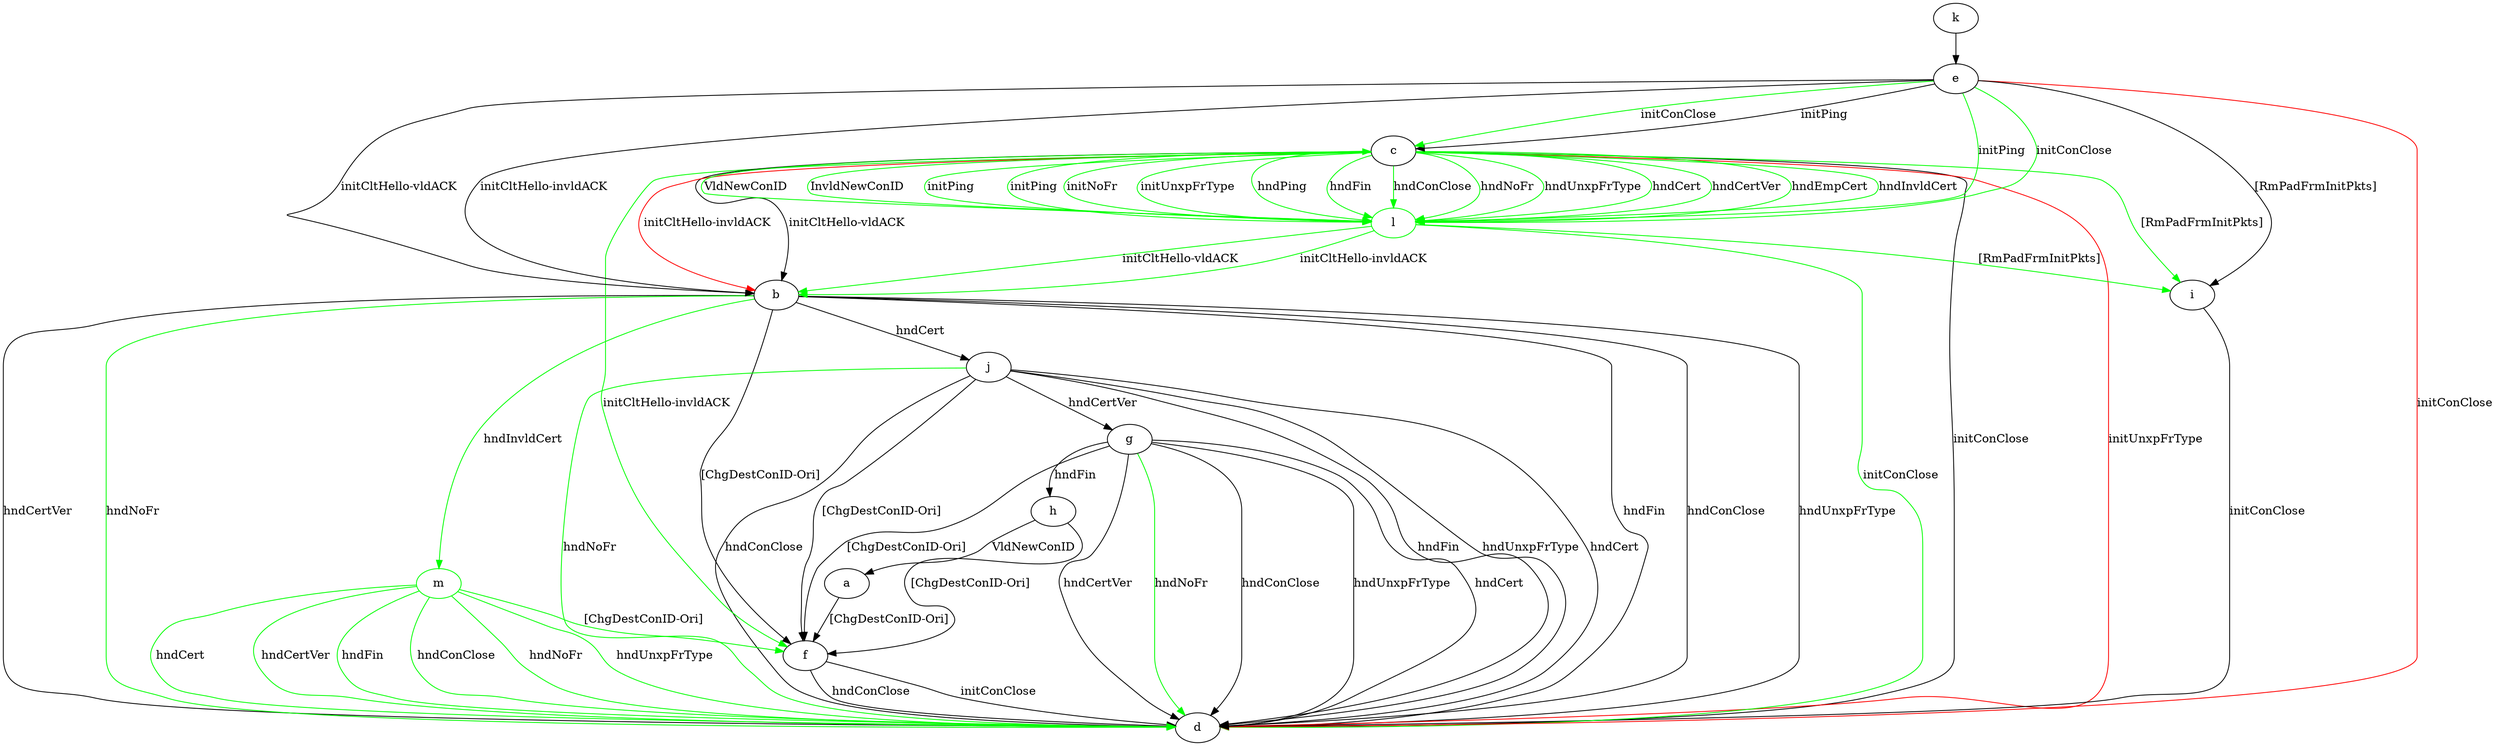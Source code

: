 digraph "" {
	a -> f	[key=0,
		label="[ChgDestConID-Ori] "];
	b -> d	[key=0,
		label="hndFin "];
	b -> d	[key=1,
		label="hndConClose "];
	b -> d	[key=2,
		label="hndUnxpFrType "];
	b -> d	[key=3,
		label="hndCertVer "];
	b -> d	[key=4,
		color=green,
		label="hndNoFr "];
	b -> f	[key=0,
		label="[ChgDestConID-Ori] "];
	b -> j	[key=0,
		label="hndCert "];
	m	[color=green];
	b -> m	[key=0,
		color=green,
		label="hndInvldCert "];
	c -> b	[key=0,
		label="initCltHello-vldACK "];
	c -> b	[key=1,
		color=red,
		label="initCltHello-invldACK "];
	c -> d	[key=0,
		label="initConClose "];
	c -> d	[key=1,
		color=red,
		label="initUnxpFrType "];
	c -> f	[key=0,
		color=green,
		label="initCltHello-invldACK "];
	c -> i	[key=0,
		color=green,
		label="[RmPadFrmInitPkts] "];
	l	[color=green];
	c -> l	[key=0,
		color=green,
		label="initNoFr "];
	c -> l	[key=1,
		color=green,
		label="initUnxpFrType "];
	c -> l	[key=2,
		color=green,
		label="hndPing "];
	c -> l	[key=3,
		color=green,
		label="hndFin "];
	c -> l	[key=4,
		color=green,
		label="hndConClose "];
	c -> l	[key=5,
		color=green,
		label="hndNoFr "];
	c -> l	[key=6,
		color=green,
		label="hndUnxpFrType "];
	c -> l	[key=7,
		color=green,
		label="hndCert "];
	c -> l	[key=8,
		color=green,
		label="hndCertVer "];
	c -> l	[key=9,
		color=green,
		label="hndEmpCert "];
	c -> l	[key=10,
		color=green,
		label="hndInvldCert "];
	c -> l	[key=11,
		color=green,
		label="VldNewConID "];
	c -> l	[key=12,
		color=green,
		label="InvldNewConID "];
	c -> l	[key=13,
		color=green,
		label="initPing "];
	e -> b	[key=0,
		label="initCltHello-vldACK "];
	e -> b	[key=1,
		label="initCltHello-invldACK "];
	e -> c	[key=0,
		label="initPing "];
	e -> c	[key=1,
		color=green,
		label="initConClose "];
	e -> d	[key=0,
		color=red,
		label="initConClose "];
	e -> i	[key=0,
		label="[RmPadFrmInitPkts] "];
	e -> l	[key=0,
		color=green,
		label="initPing "];
	e -> l	[key=1,
		color=green,
		label="initConClose "];
	f -> d	[key=0,
		label="initConClose "];
	f -> d	[key=1,
		label="hndConClose "];
	g -> d	[key=0,
		label="hndConClose "];
	g -> d	[key=1,
		label="hndUnxpFrType "];
	g -> d	[key=2,
		label="hndCert "];
	g -> d	[key=3,
		label="hndCertVer "];
	g -> d	[key=4,
		color=green,
		label="hndNoFr "];
	g -> f	[key=0,
		label="[ChgDestConID-Ori] "];
	g -> h	[key=0,
		label="hndFin "];
	h -> a	[key=0,
		label="VldNewConID "];
	h -> f	[key=0,
		label="[ChgDestConID-Ori] "];
	i -> d	[key=0,
		label="initConClose "];
	j -> d	[key=0,
		label="hndFin "];
	j -> d	[key=1,
		label="hndConClose "];
	j -> d	[key=2,
		label="hndUnxpFrType "];
	j -> d	[key=3,
		label="hndCert "];
	j -> d	[key=4,
		color=green,
		label="hndNoFr "];
	j -> f	[key=0,
		label="[ChgDestConID-Ori] "];
	j -> g	[key=0,
		label="hndCertVer "];
	k -> e	[key=0];
	l -> b	[key=0,
		color=green,
		label="initCltHello-vldACK "];
	l -> b	[key=1,
		color=green,
		label="initCltHello-invldACK "];
	l -> c	[key=0,
		color=green,
		label="initPing "];
	l -> d	[key=0,
		color=green,
		label="initConClose "];
	l -> i	[key=0,
		color=green,
		label="[RmPadFrmInitPkts] "];
	m -> d	[key=0,
		color=green,
		label="hndFin "];
	m -> d	[key=1,
		color=green,
		label="hndConClose "];
	m -> d	[key=2,
		color=green,
		label="hndNoFr "];
	m -> d	[key=3,
		color=green,
		label="hndUnxpFrType "];
	m -> d	[key=4,
		color=green,
		label="hndCert "];
	m -> d	[key=5,
		color=green,
		label="hndCertVer "];
	m -> f	[key=0,
		color=green,
		label="[ChgDestConID-Ori] "];
}
